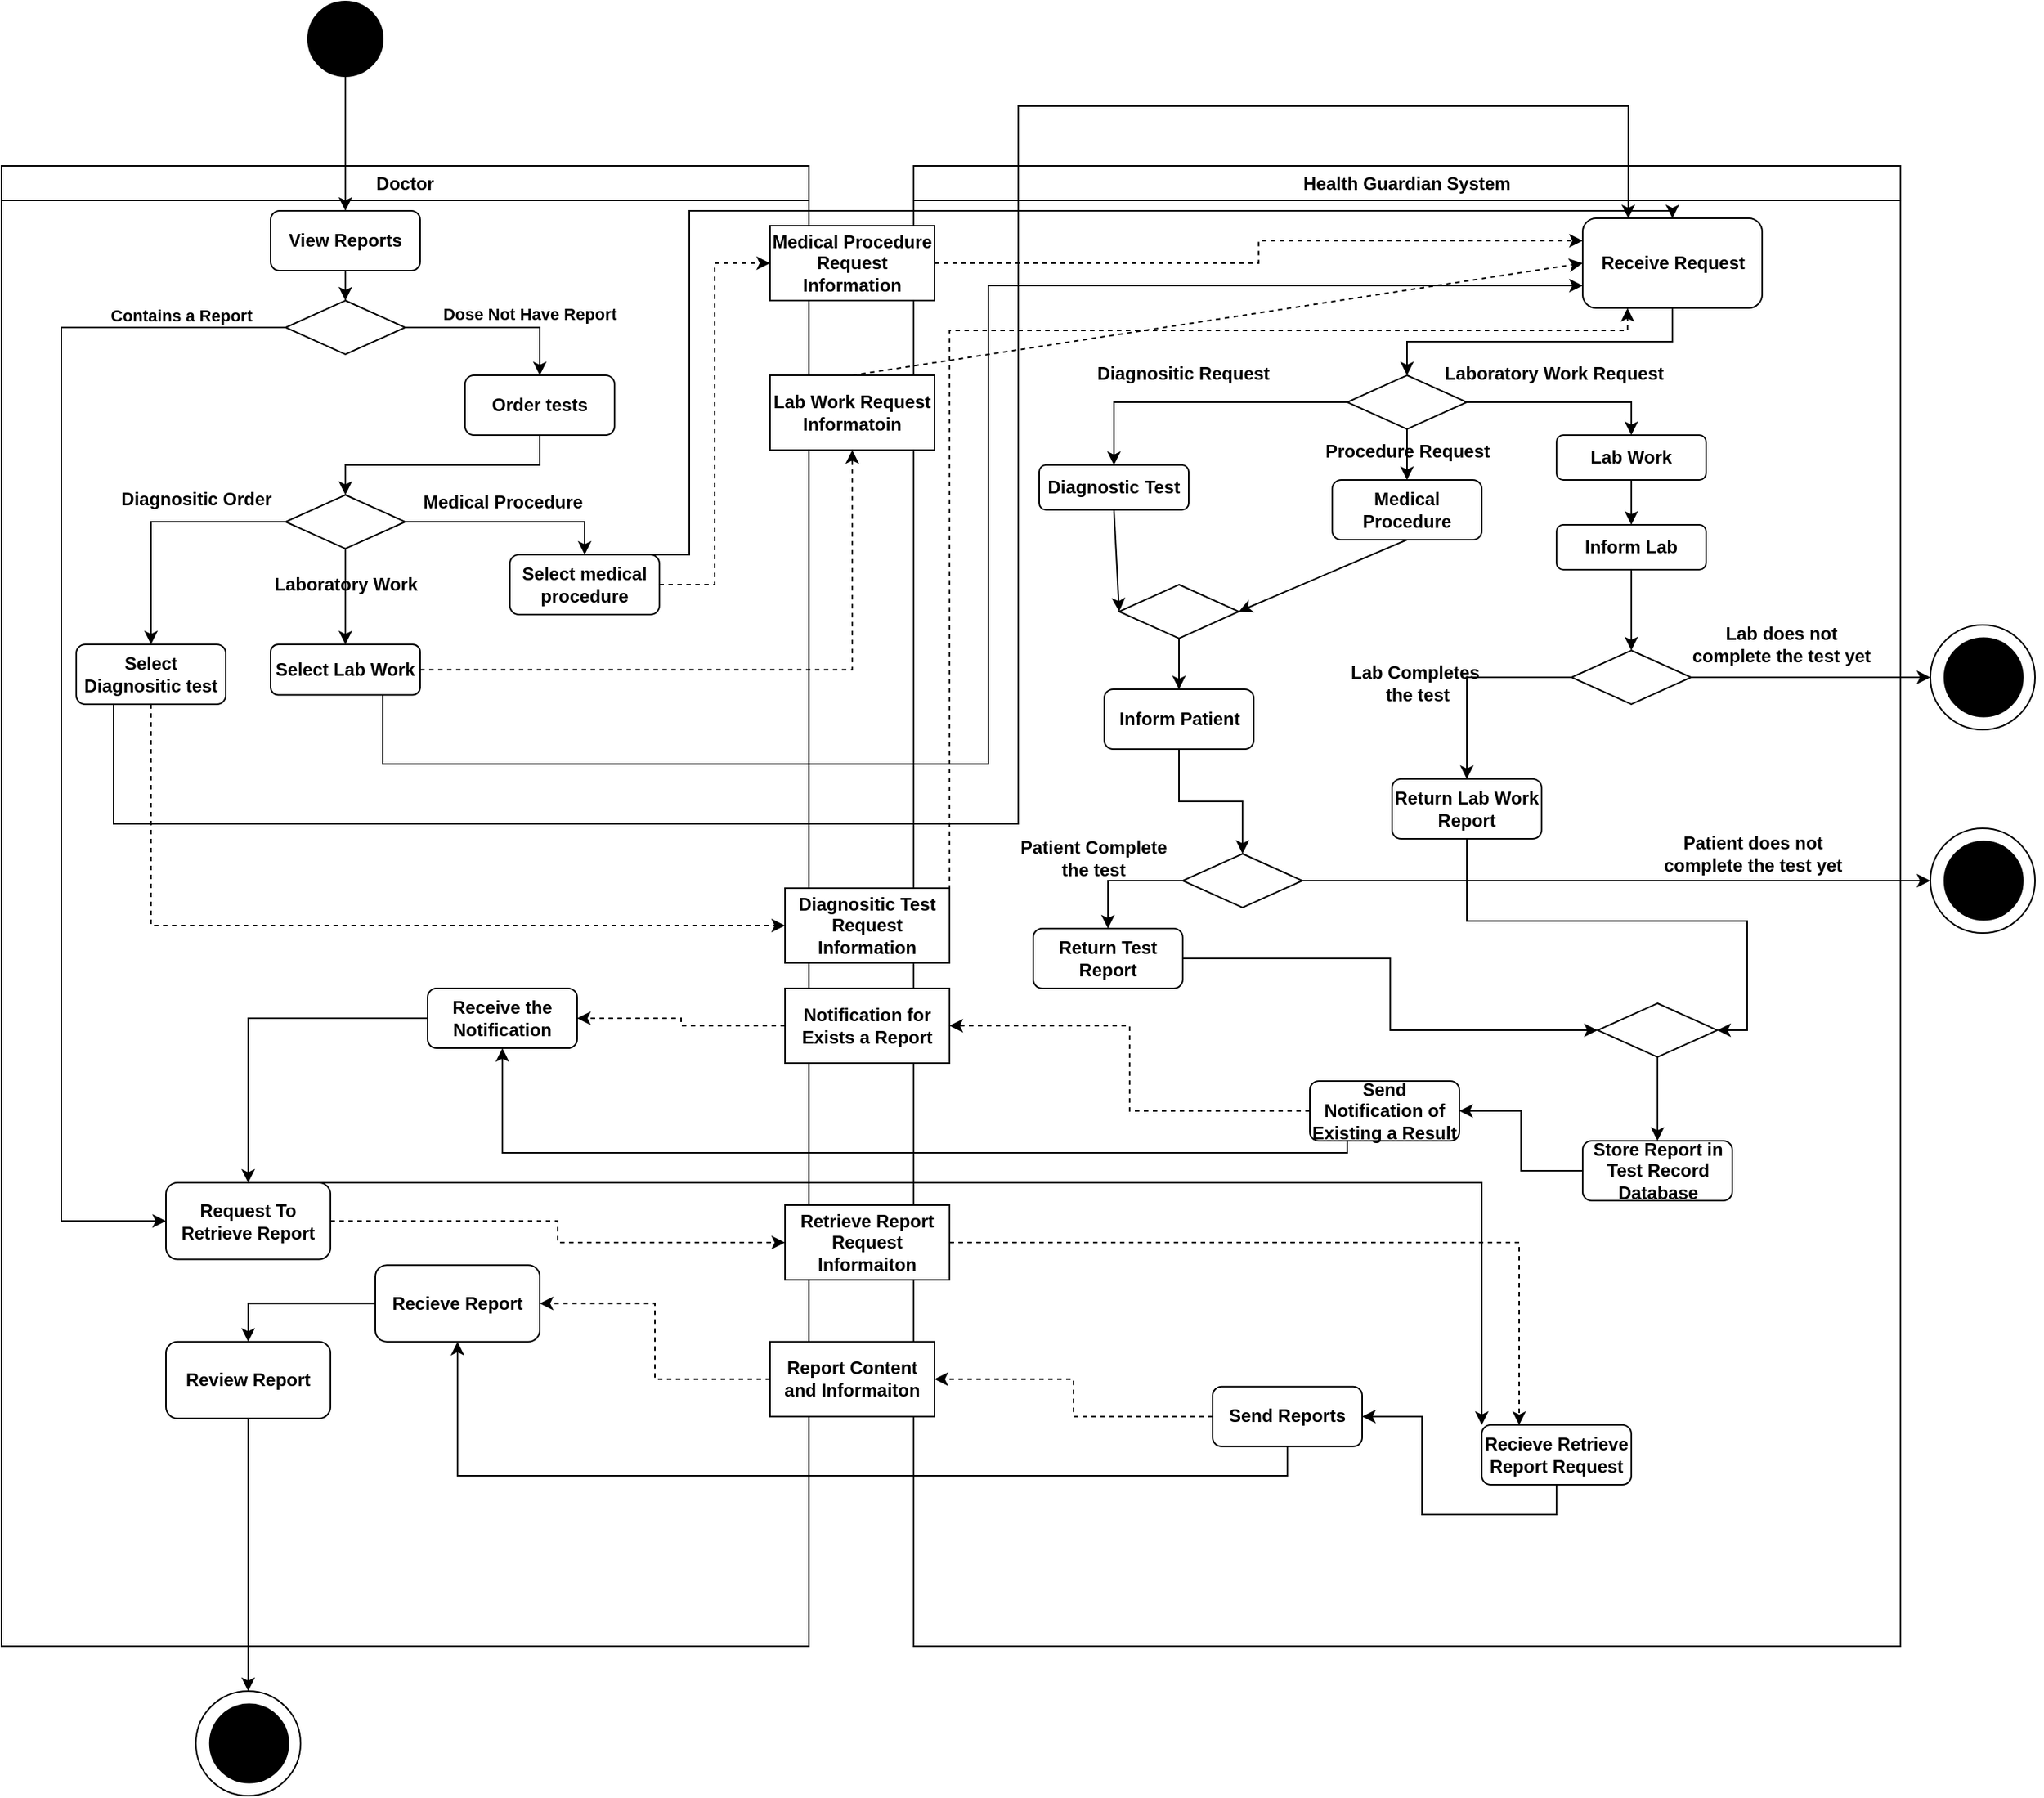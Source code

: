 <mxfile version="22.1.11" type="device">
  <diagram name="Page-1" id="EHCwA-EueUszO5mIGciY">
    <mxGraphModel dx="2199" dy="1791" grid="1" gridSize="10" guides="1" tooltips="1" connect="1" arrows="1" fold="1" page="1" pageScale="1" pageWidth="827" pageHeight="1169" math="0" shadow="0">
      <root>
        <mxCell id="0" />
        <mxCell id="1" parent="0" />
        <mxCell id="qLB6TrJn8_BzYu4vn8R6-1" value="Doctor" style="swimlane;whiteSpace=wrap;html=1;fontStyle=1" parent="1" vertex="1">
          <mxGeometry x="-280" y="-140" width="540" height="990" as="geometry" />
        </mxCell>
        <mxCell id="qLB6TrJn8_BzYu4vn8R6-2" value="" style="edgeStyle=orthogonalEdgeStyle;rounded=0;orthogonalLoop=1;jettySize=auto;html=1;" parent="qLB6TrJn8_BzYu4vn8R6-1" source="qLB6TrJn8_BzYu4vn8R6-3" target="qLB6TrJn8_BzYu4vn8R6-21" edge="1">
          <mxGeometry relative="1" as="geometry" />
        </mxCell>
        <mxCell id="qLB6TrJn8_BzYu4vn8R6-3" value="View Reports" style="rounded=1;whiteSpace=wrap;html=1;fontStyle=1" parent="qLB6TrJn8_BzYu4vn8R6-1" vertex="1">
          <mxGeometry x="180" y="30" width="100" height="40" as="geometry" />
        </mxCell>
        <mxCell id="qLB6TrJn8_BzYu4vn8R6-8" value="Select Diagnositic test" style="rounded=1;whiteSpace=wrap;html=1;fontStyle=1" parent="qLB6TrJn8_BzYu4vn8R6-1" vertex="1">
          <mxGeometry x="50" y="320" width="100" height="40" as="geometry" />
        </mxCell>
        <mxCell id="qLB6TrJn8_BzYu4vn8R6-9" value="Select medical procedure" style="rounded=1;whiteSpace=wrap;html=1;fontStyle=1" parent="qLB6TrJn8_BzYu4vn8R6-1" vertex="1">
          <mxGeometry x="340" y="260" width="100" height="40" as="geometry" />
        </mxCell>
        <mxCell id="qLB6TrJn8_BzYu4vn8R6-10" value="Select Lab Work" style="rounded=1;whiteSpace=wrap;html=1;fontStyle=1" parent="qLB6TrJn8_BzYu4vn8R6-1" vertex="1">
          <mxGeometry x="180" y="320" width="100" height="33.75" as="geometry" />
        </mxCell>
        <mxCell id="qLB6TrJn8_BzYu4vn8R6-17" value="Request To Retrieve Report" style="rounded=1;whiteSpace=wrap;html=1;fontStyle=1" parent="qLB6TrJn8_BzYu4vn8R6-1" vertex="1">
          <mxGeometry x="110" y="680" width="110" height="51.25" as="geometry" />
        </mxCell>
        <mxCell id="qLB6TrJn8_BzYu4vn8R6-18" style="edgeStyle=orthogonalEdgeStyle;rounded=0;orthogonalLoop=1;jettySize=auto;html=1;exitX=1;exitY=0.5;exitDx=0;exitDy=0;entryX=0.5;entryY=0;entryDx=0;entryDy=0;fontStyle=1" parent="qLB6TrJn8_BzYu4vn8R6-1" source="qLB6TrJn8_BzYu4vn8R6-21" target="qLB6TrJn8_BzYu4vn8R6-22" edge="1">
          <mxGeometry relative="1" as="geometry">
            <mxPoint x="370" y="160" as="targetPoint" />
          </mxGeometry>
        </mxCell>
        <mxCell id="qLB6TrJn8_BzYu4vn8R6-19" value="&lt;span&gt;Dose Not Have Report&lt;/span&gt;" style="edgeLabel;html=1;align=center;verticalAlign=middle;resizable=0;points=[];fontStyle=1" parent="qLB6TrJn8_BzYu4vn8R6-18" vertex="1" connectable="0">
          <mxGeometry x="-0.057" y="-4" relative="1" as="geometry">
            <mxPoint x="25" y="-13" as="offset" />
          </mxGeometry>
        </mxCell>
        <mxCell id="tI-_Wca9PLjdo4Ln227q-14" style="edgeStyle=orthogonalEdgeStyle;rounded=0;orthogonalLoop=1;jettySize=auto;html=1;exitX=0;exitY=0.5;exitDx=0;exitDy=0;entryX=0;entryY=0.5;entryDx=0;entryDy=0;" parent="qLB6TrJn8_BzYu4vn8R6-1" source="qLB6TrJn8_BzYu4vn8R6-21" target="qLB6TrJn8_BzYu4vn8R6-17" edge="1">
          <mxGeometry relative="1" as="geometry">
            <Array as="points">
              <mxPoint x="40" y="108" />
              <mxPoint x="40" y="706" />
            </Array>
          </mxGeometry>
        </mxCell>
        <mxCell id="qLB6TrJn8_BzYu4vn8R6-21" value="" style="rhombus;whiteSpace=wrap;html=1;fontStyle=1" parent="qLB6TrJn8_BzYu4vn8R6-1" vertex="1">
          <mxGeometry x="190" y="90" width="80" height="36" as="geometry" />
        </mxCell>
        <mxCell id="qLB6TrJn8_BzYu4vn8R6-22" value="Order tests" style="rounded=1;whiteSpace=wrap;html=1;fontStyle=1" parent="qLB6TrJn8_BzYu4vn8R6-1" vertex="1">
          <mxGeometry x="310" y="140" width="100" height="40" as="geometry" />
        </mxCell>
        <mxCell id="qLB6TrJn8_BzYu4vn8R6-23" style="edgeStyle=orthogonalEdgeStyle;rounded=0;orthogonalLoop=1;jettySize=auto;html=1;exitX=0.5;exitY=1;exitDx=0;exitDy=0;fontStyle=1;entryX=0.5;entryY=0;entryDx=0;entryDy=0;" parent="qLB6TrJn8_BzYu4vn8R6-1" source="qLB6TrJn8_BzYu4vn8R6-22" target="mbWkO5gayRIkfXyZXx5O-2" edge="1">
          <mxGeometry relative="1" as="geometry">
            <mxPoint x="230" y="306" as="targetPoint" />
          </mxGeometry>
        </mxCell>
        <mxCell id="tI-_Wca9PLjdo4Ln227q-11" value="Review Report" style="rounded=1;whiteSpace=wrap;html=1;fontStyle=1" parent="qLB6TrJn8_BzYu4vn8R6-1" vertex="1">
          <mxGeometry x="110" y="786.37" width="110" height="51.25" as="geometry" />
        </mxCell>
        <mxCell id="mbWkO5gayRIkfXyZXx5O-3" style="edgeStyle=orthogonalEdgeStyle;rounded=0;orthogonalLoop=1;jettySize=auto;html=1;exitX=1;exitY=0.5;exitDx=0;exitDy=0;entryX=0.5;entryY=0;entryDx=0;entryDy=0;" parent="qLB6TrJn8_BzYu4vn8R6-1" source="mbWkO5gayRIkfXyZXx5O-2" target="qLB6TrJn8_BzYu4vn8R6-9" edge="1">
          <mxGeometry relative="1" as="geometry" />
        </mxCell>
        <mxCell id="mbWkO5gayRIkfXyZXx5O-6" style="edgeStyle=orthogonalEdgeStyle;rounded=0;orthogonalLoop=1;jettySize=auto;html=1;exitX=0;exitY=0.5;exitDx=0;exitDy=0;entryX=0.5;entryY=0;entryDx=0;entryDy=0;" parent="qLB6TrJn8_BzYu4vn8R6-1" source="mbWkO5gayRIkfXyZXx5O-2" target="qLB6TrJn8_BzYu4vn8R6-8" edge="1">
          <mxGeometry relative="1" as="geometry" />
        </mxCell>
        <mxCell id="mbWkO5gayRIkfXyZXx5O-9" style="edgeStyle=orthogonalEdgeStyle;rounded=0;orthogonalLoop=1;jettySize=auto;html=1;exitX=0.5;exitY=1;exitDx=0;exitDy=0;entryX=0.5;entryY=0;entryDx=0;entryDy=0;" parent="qLB6TrJn8_BzYu4vn8R6-1" source="mbWkO5gayRIkfXyZXx5O-2" target="qLB6TrJn8_BzYu4vn8R6-10" edge="1">
          <mxGeometry relative="1" as="geometry" />
        </mxCell>
        <mxCell id="mbWkO5gayRIkfXyZXx5O-2" value="" style="rhombus;whiteSpace=wrap;html=1;fontStyle=1" parent="qLB6TrJn8_BzYu4vn8R6-1" vertex="1">
          <mxGeometry x="190" y="220" width="80" height="36" as="geometry" />
        </mxCell>
        <mxCell id="mbWkO5gayRIkfXyZXx5O-5" value="Contains a Report" style="edgeLabel;html=1;align=center;verticalAlign=middle;resizable=0;points=[];fontStyle=1" parent="qLB6TrJn8_BzYu4vn8R6-1" vertex="1" connectable="0">
          <mxGeometry x="120.004" y="100" as="geometry" />
        </mxCell>
        <mxCell id="mbWkO5gayRIkfXyZXx5O-10" value="&lt;b&gt;Medical Procedure&lt;/b&gt;" style="text;html=1;align=center;verticalAlign=middle;resizable=0;points=[];autosize=1;strokeColor=none;fillColor=none;" parent="qLB6TrJn8_BzYu4vn8R6-1" vertex="1">
          <mxGeometry x="270" y="210" width="130" height="30" as="geometry" />
        </mxCell>
        <mxCell id="mbWkO5gayRIkfXyZXx5O-11" value="&lt;b&gt;Laboratory Work&lt;/b&gt;" style="text;html=1;align=center;verticalAlign=middle;resizable=0;points=[];autosize=1;strokeColor=none;fillColor=none;" parent="qLB6TrJn8_BzYu4vn8R6-1" vertex="1">
          <mxGeometry x="170" y="265" width="120" height="30" as="geometry" />
        </mxCell>
        <mxCell id="mbWkO5gayRIkfXyZXx5O-12" value="&lt;b&gt;Diagnositic Order&lt;/b&gt;" style="text;html=1;align=center;verticalAlign=middle;resizable=0;points=[];autosize=1;strokeColor=none;fillColor=none;" parent="qLB6TrJn8_BzYu4vn8R6-1" vertex="1">
          <mxGeometry x="70" y="208" width="120" height="30" as="geometry" />
        </mxCell>
        <mxCell id="mbWkO5gayRIkfXyZXx5O-43" style="edgeStyle=orthogonalEdgeStyle;rounded=0;orthogonalLoop=1;jettySize=auto;html=1;exitX=0;exitY=0.5;exitDx=0;exitDy=0;entryX=0.5;entryY=0;entryDx=0;entryDy=0;" parent="qLB6TrJn8_BzYu4vn8R6-1" source="mbWkO5gayRIkfXyZXx5O-42" target="tI-_Wca9PLjdo4Ln227q-11" edge="1">
          <mxGeometry relative="1" as="geometry" />
        </mxCell>
        <mxCell id="mbWkO5gayRIkfXyZXx5O-42" value="Recieve Report" style="rounded=1;whiteSpace=wrap;html=1;fontStyle=1" parent="qLB6TrJn8_BzYu4vn8R6-1" vertex="1">
          <mxGeometry x="250" y="735.12" width="110" height="51.25" as="geometry" />
        </mxCell>
        <mxCell id="hDPZ_8NJhUTKaHjRPU7a-5" style="edgeStyle=orthogonalEdgeStyle;rounded=0;orthogonalLoop=1;jettySize=auto;html=1;exitX=0;exitY=0.5;exitDx=0;exitDy=0;entryX=0.5;entryY=0;entryDx=0;entryDy=0;" edge="1" parent="qLB6TrJn8_BzYu4vn8R6-1" source="hDPZ_8NJhUTKaHjRPU7a-3" target="qLB6TrJn8_BzYu4vn8R6-17">
          <mxGeometry relative="1" as="geometry" />
        </mxCell>
        <mxCell id="hDPZ_8NJhUTKaHjRPU7a-3" value="Receive the Notification" style="rounded=1;whiteSpace=wrap;html=1;fontStyle=1" vertex="1" parent="qLB6TrJn8_BzYu4vn8R6-1">
          <mxGeometry x="285" y="550" width="100" height="40" as="geometry" />
        </mxCell>
        <mxCell id="qLB6TrJn8_BzYu4vn8R6-27" value="Health Guardian System" style="swimlane;whiteSpace=wrap;html=1;fontStyle=1" parent="1" vertex="1">
          <mxGeometry x="330" y="-140" width="660" height="990" as="geometry">
            <mxRectangle x="330" y="-140" width="180" height="30" as="alternateBounds" />
          </mxGeometry>
        </mxCell>
        <mxCell id="qLB6TrJn8_BzYu4vn8R6-28" style="edgeStyle=orthogonalEdgeStyle;rounded=0;orthogonalLoop=1;jettySize=auto;html=1;exitX=0.5;exitY=1;exitDx=0;exitDy=0;entryX=0.5;entryY=0;entryDx=0;entryDy=0;" parent="qLB6TrJn8_BzYu4vn8R6-27" source="qLB6TrJn8_BzYu4vn8R6-29" target="mbWkO5gayRIkfXyZXx5O-30" edge="1">
          <mxGeometry relative="1" as="geometry">
            <mxPoint x="240.33" y="164.175" as="targetPoint" />
          </mxGeometry>
        </mxCell>
        <mxCell id="qLB6TrJn8_BzYu4vn8R6-29" value="Receive Request" style="rounded=1;whiteSpace=wrap;html=1;fontStyle=1" parent="qLB6TrJn8_BzYu4vn8R6-27" vertex="1">
          <mxGeometry x="447.5" y="35" width="120" height="60" as="geometry" />
        </mxCell>
        <mxCell id="qLB6TrJn8_BzYu4vn8R6-31" value="Diagnostic Test" style="rounded=1;whiteSpace=wrap;html=1;fontStyle=1" parent="qLB6TrJn8_BzYu4vn8R6-27" vertex="1">
          <mxGeometry x="84" y="200" width="100" height="30" as="geometry" />
        </mxCell>
        <mxCell id="qLB6TrJn8_BzYu4vn8R6-32" value="Medical Procedure" style="rounded=1;whiteSpace=wrap;html=1;fontStyle=1" parent="qLB6TrJn8_BzYu4vn8R6-27" vertex="1">
          <mxGeometry x="280" y="210" width="100" height="40" as="geometry" />
        </mxCell>
        <mxCell id="qLB6TrJn8_BzYu4vn8R6-33" value="" style="edgeStyle=orthogonalEdgeStyle;rounded=0;orthogonalLoop=1;jettySize=auto;html=1;" parent="qLB6TrJn8_BzYu4vn8R6-27" source="qLB6TrJn8_BzYu4vn8R6-34" target="qLB6TrJn8_BzYu4vn8R6-56" edge="1">
          <mxGeometry relative="1" as="geometry" />
        </mxCell>
        <mxCell id="qLB6TrJn8_BzYu4vn8R6-34" value="Lab Work" style="rounded=1;whiteSpace=wrap;html=1;fontStyle=1" parent="qLB6TrJn8_BzYu4vn8R6-27" vertex="1">
          <mxGeometry x="430" y="180" width="100" height="30" as="geometry" />
        </mxCell>
        <mxCell id="qLB6TrJn8_BzYu4vn8R6-39" value="" style="endArrow=classic;html=1;rounded=0;exitX=0.5;exitY=1;exitDx=0;exitDy=0;entryX=0;entryY=0.5;entryDx=0;entryDy=0;" parent="qLB6TrJn8_BzYu4vn8R6-27" source="qLB6TrJn8_BzYu4vn8R6-31" target="mbWkO5gayRIkfXyZXx5O-35" edge="1">
          <mxGeometry width="50" height="50" relative="1" as="geometry">
            <mxPoint x="257" y="177" as="sourcePoint" />
            <mxPoint x="130" y="280" as="targetPoint" />
          </mxGeometry>
        </mxCell>
        <mxCell id="qLB6TrJn8_BzYu4vn8R6-40" value="" style="endArrow=classic;html=1;rounded=0;exitX=0.5;exitY=1;exitDx=0;exitDy=0;entryX=1;entryY=0.5;entryDx=0;entryDy=0;" parent="qLB6TrJn8_BzYu4vn8R6-27" source="qLB6TrJn8_BzYu4vn8R6-32" target="mbWkO5gayRIkfXyZXx5O-35" edge="1">
          <mxGeometry width="50" height="50" relative="1" as="geometry">
            <mxPoint x="270" y="300" as="sourcePoint" />
            <mxPoint x="270" y="290" as="targetPoint" />
          </mxGeometry>
        </mxCell>
        <mxCell id="qLB6TrJn8_BzYu4vn8R6-41" value="" style="edgeStyle=orthogonalEdgeStyle;rounded=0;orthogonalLoop=1;jettySize=auto;html=1;" parent="qLB6TrJn8_BzYu4vn8R6-27" source="qLB6TrJn8_BzYu4vn8R6-42" target="qLB6TrJn8_BzYu4vn8R6-45" edge="1">
          <mxGeometry relative="1" as="geometry" />
        </mxCell>
        <mxCell id="qLB6TrJn8_BzYu4vn8R6-42" value="Inform Patient" style="rounded=1;whiteSpace=wrap;html=1;fontStyle=1" parent="qLB6TrJn8_BzYu4vn8R6-27" vertex="1">
          <mxGeometry x="127.5" y="350" width="100" height="40" as="geometry" />
        </mxCell>
        <mxCell id="qLB6TrJn8_BzYu4vn8R6-44" style="edgeStyle=orthogonalEdgeStyle;rounded=0;orthogonalLoop=1;jettySize=auto;html=1;exitX=0;exitY=0.5;exitDx=0;exitDy=0;entryX=0.5;entryY=0;entryDx=0;entryDy=0;" parent="qLB6TrJn8_BzYu4vn8R6-27" source="qLB6TrJn8_BzYu4vn8R6-45" target="qLB6TrJn8_BzYu4vn8R6-53" edge="1">
          <mxGeometry relative="1" as="geometry">
            <mxPoint x="120" y="530" as="targetPoint" />
          </mxGeometry>
        </mxCell>
        <mxCell id="qLB6TrJn8_BzYu4vn8R6-45" value="" style="rhombus;whiteSpace=wrap;html=1;fontStyle=1" parent="qLB6TrJn8_BzYu4vn8R6-27" vertex="1">
          <mxGeometry x="180" y="460" width="80" height="36" as="geometry" />
        </mxCell>
        <mxCell id="qLB6TrJn8_BzYu4vn8R6-46" style="edgeStyle=orthogonalEdgeStyle;rounded=0;orthogonalLoop=1;jettySize=auto;html=1;exitX=0;exitY=0.5;exitDx=0;exitDy=0;entryX=0.5;entryY=0;entryDx=0;entryDy=0;" parent="qLB6TrJn8_BzYu4vn8R6-27" source="qLB6TrJn8_BzYu4vn8R6-47" target="qLB6TrJn8_BzYu4vn8R6-49" edge="1">
          <mxGeometry relative="1" as="geometry" />
        </mxCell>
        <mxCell id="qLB6TrJn8_BzYu4vn8R6-47" value="" style="rhombus;whiteSpace=wrap;html=1;fontStyle=1" parent="qLB6TrJn8_BzYu4vn8R6-27" vertex="1">
          <mxGeometry x="440" y="324" width="80" height="36" as="geometry" />
        </mxCell>
        <mxCell id="qLB6TrJn8_BzYu4vn8R6-48" style="edgeStyle=orthogonalEdgeStyle;rounded=0;orthogonalLoop=1;jettySize=auto;html=1;exitX=0.5;exitY=1;exitDx=0;exitDy=0;entryX=1;entryY=0.5;entryDx=0;entryDy=0;" parent="qLB6TrJn8_BzYu4vn8R6-27" source="qLB6TrJn8_BzYu4vn8R6-49" target="mbWkO5gayRIkfXyZXx5O-37" edge="1">
          <mxGeometry relative="1" as="geometry">
            <mxPoint x="520" y="530" as="targetPoint" />
          </mxGeometry>
        </mxCell>
        <mxCell id="qLB6TrJn8_BzYu4vn8R6-49" value="Return Lab Work Report" style="rounded=1;whiteSpace=wrap;html=1;fontStyle=1" parent="qLB6TrJn8_BzYu4vn8R6-27" vertex="1">
          <mxGeometry x="320" y="410" width="100" height="40" as="geometry" />
        </mxCell>
        <mxCell id="qLB6TrJn8_BzYu4vn8R6-50" value="&lt;b&gt;Lab Completes&lt;br&gt;&amp;nbsp;the test&lt;/b&gt;" style="text;html=1;align=center;verticalAlign=middle;resizable=0;points=[];autosize=1;strokeColor=none;fillColor=none;" parent="qLB6TrJn8_BzYu4vn8R6-27" vertex="1">
          <mxGeometry x="280" y="326" width="110" height="40" as="geometry" />
        </mxCell>
        <mxCell id="qLB6TrJn8_BzYu4vn8R6-51" value="&lt;b&gt;Lab does not &lt;br&gt;complete the test yet&lt;/b&gt;" style="text;html=1;align=center;verticalAlign=middle;resizable=0;points=[];autosize=1;strokeColor=none;fillColor=none;" parent="qLB6TrJn8_BzYu4vn8R6-27" vertex="1">
          <mxGeometry x="510" y="300" width="140" height="40" as="geometry" />
        </mxCell>
        <mxCell id="mbWkO5gayRIkfXyZXx5O-38" style="edgeStyle=orthogonalEdgeStyle;rounded=0;orthogonalLoop=1;jettySize=auto;html=1;exitX=1;exitY=0.5;exitDx=0;exitDy=0;entryX=0;entryY=0.5;entryDx=0;entryDy=0;" parent="qLB6TrJn8_BzYu4vn8R6-27" source="qLB6TrJn8_BzYu4vn8R6-53" target="mbWkO5gayRIkfXyZXx5O-37" edge="1">
          <mxGeometry relative="1" as="geometry" />
        </mxCell>
        <mxCell id="qLB6TrJn8_BzYu4vn8R6-53" value="Return Test Report" style="rounded=1;whiteSpace=wrap;html=1;fontStyle=1" parent="qLB6TrJn8_BzYu4vn8R6-27" vertex="1">
          <mxGeometry x="80" y="510" width="100" height="40" as="geometry" />
        </mxCell>
        <mxCell id="qLB6TrJn8_BzYu4vn8R6-55" value="" style="edgeStyle=orthogonalEdgeStyle;rounded=0;orthogonalLoop=1;jettySize=auto;html=1;entryX=0.5;entryY=0;entryDx=0;entryDy=0;" parent="qLB6TrJn8_BzYu4vn8R6-27" source="qLB6TrJn8_BzYu4vn8R6-56" target="qLB6TrJn8_BzYu4vn8R6-47" edge="1">
          <mxGeometry relative="1" as="geometry" />
        </mxCell>
        <mxCell id="qLB6TrJn8_BzYu4vn8R6-56" value="Inform Lab" style="rounded=1;whiteSpace=wrap;html=1;fontStyle=1" parent="qLB6TrJn8_BzYu4vn8R6-27" vertex="1">
          <mxGeometry x="430" y="240" width="100" height="30" as="geometry" />
        </mxCell>
        <mxCell id="qLB6TrJn8_BzYu4vn8R6-57" value="Send Reports" style="rounded=1;whiteSpace=wrap;html=1;fontStyle=1" parent="qLB6TrJn8_BzYu4vn8R6-27" vertex="1">
          <mxGeometry x="200" y="816.37" width="100" height="40" as="geometry" />
        </mxCell>
        <mxCell id="tI-_Wca9PLjdo4Ln227q-3" value="" style="endArrow=classic;html=1;rounded=0;exitX=0.5;exitY=1;exitDx=0;exitDy=0;entryX=0.5;entryY=0;entryDx=0;entryDy=0;" parent="qLB6TrJn8_BzYu4vn8R6-27" source="mbWkO5gayRIkfXyZXx5O-37" target="tI-_Wca9PLjdo4Ln227q-5" edge="1">
          <mxGeometry width="50" height="50" relative="1" as="geometry">
            <mxPoint x="497.08" y="610.0" as="sourcePoint" />
            <mxPoint x="390" y="796.72" as="targetPoint" />
          </mxGeometry>
        </mxCell>
        <mxCell id="tI-_Wca9PLjdo4Ln227q-21" value="" style="edgeStyle=orthogonalEdgeStyle;rounded=0;orthogonalLoop=1;jettySize=auto;html=1;entryX=1;entryY=0.5;entryDx=0;entryDy=0;" parent="qLB6TrJn8_BzYu4vn8R6-27" source="tI-_Wca9PLjdo4Ln227q-5" target="hDPZ_8NJhUTKaHjRPU7a-7" edge="1">
          <mxGeometry relative="1" as="geometry">
            <mxPoint x="497.5" y="722" as="targetPoint" />
          </mxGeometry>
        </mxCell>
        <mxCell id="tI-_Wca9PLjdo4Ln227q-5" value="Store Report in Test Record Database" style="rounded=1;whiteSpace=wrap;html=1;fontStyle=1" parent="qLB6TrJn8_BzYu4vn8R6-27" vertex="1">
          <mxGeometry x="447.5" y="652" width="100" height="40" as="geometry" />
        </mxCell>
        <mxCell id="tI-_Wca9PLjdo4Ln227q-33" style="edgeStyle=orthogonalEdgeStyle;rounded=0;orthogonalLoop=1;jettySize=auto;html=1;exitX=0.5;exitY=1;exitDx=0;exitDy=0;entryX=1;entryY=0.5;entryDx=0;entryDy=0;" parent="qLB6TrJn8_BzYu4vn8R6-27" source="tI-_Wca9PLjdo4Ln227q-29" target="qLB6TrJn8_BzYu4vn8R6-57" edge="1">
          <mxGeometry relative="1" as="geometry" />
        </mxCell>
        <mxCell id="tI-_Wca9PLjdo4Ln227q-29" value="Recieve Retrieve Report Request" style="rounded=1;whiteSpace=wrap;html=1;fontStyle=1" parent="qLB6TrJn8_BzYu4vn8R6-27" vertex="1">
          <mxGeometry x="380" y="842.0" width="100" height="40" as="geometry" />
        </mxCell>
        <mxCell id="mbWkO5gayRIkfXyZXx5O-31" style="edgeStyle=orthogonalEdgeStyle;rounded=0;orthogonalLoop=1;jettySize=auto;html=1;exitX=1;exitY=0.5;exitDx=0;exitDy=0;entryX=0.5;entryY=0;entryDx=0;entryDy=0;" parent="qLB6TrJn8_BzYu4vn8R6-27" source="mbWkO5gayRIkfXyZXx5O-30" target="qLB6TrJn8_BzYu4vn8R6-34" edge="1">
          <mxGeometry relative="1" as="geometry" />
        </mxCell>
        <mxCell id="mbWkO5gayRIkfXyZXx5O-32" style="edgeStyle=orthogonalEdgeStyle;rounded=0;orthogonalLoop=1;jettySize=auto;html=1;exitX=0;exitY=0.5;exitDx=0;exitDy=0;entryX=0.5;entryY=0;entryDx=0;entryDy=0;" parent="qLB6TrJn8_BzYu4vn8R6-27" source="mbWkO5gayRIkfXyZXx5O-30" target="qLB6TrJn8_BzYu4vn8R6-31" edge="1">
          <mxGeometry relative="1" as="geometry" />
        </mxCell>
        <mxCell id="mbWkO5gayRIkfXyZXx5O-34" value="" style="edgeStyle=orthogonalEdgeStyle;rounded=0;orthogonalLoop=1;jettySize=auto;html=1;" parent="qLB6TrJn8_BzYu4vn8R6-27" source="mbWkO5gayRIkfXyZXx5O-30" target="qLB6TrJn8_BzYu4vn8R6-32" edge="1">
          <mxGeometry relative="1" as="geometry" />
        </mxCell>
        <mxCell id="mbWkO5gayRIkfXyZXx5O-30" value="" style="rhombus;whiteSpace=wrap;html=1;fontStyle=1" parent="qLB6TrJn8_BzYu4vn8R6-27" vertex="1">
          <mxGeometry x="290" y="140" width="80" height="36" as="geometry" />
        </mxCell>
        <mxCell id="mbWkO5gayRIkfXyZXx5O-36" value="" style="edgeStyle=orthogonalEdgeStyle;rounded=0;orthogonalLoop=1;jettySize=auto;html=1;" parent="qLB6TrJn8_BzYu4vn8R6-27" source="mbWkO5gayRIkfXyZXx5O-35" target="qLB6TrJn8_BzYu4vn8R6-42" edge="1">
          <mxGeometry relative="1" as="geometry" />
        </mxCell>
        <mxCell id="mbWkO5gayRIkfXyZXx5O-35" value="" style="rhombus;whiteSpace=wrap;html=1;fontStyle=1" parent="qLB6TrJn8_BzYu4vn8R6-27" vertex="1">
          <mxGeometry x="137.5" y="280" width="80" height="36" as="geometry" />
        </mxCell>
        <mxCell id="mbWkO5gayRIkfXyZXx5O-37" value="" style="rhombus;whiteSpace=wrap;html=1;fontStyle=1" parent="qLB6TrJn8_BzYu4vn8R6-27" vertex="1">
          <mxGeometry x="457.5" y="560" width="80" height="36" as="geometry" />
        </mxCell>
        <mxCell id="mbWkO5gayRIkfXyZXx5O-39" value="&lt;b&gt;Laboratory Work Request&lt;/b&gt;" style="text;html=1;align=center;verticalAlign=middle;resizable=0;points=[];autosize=1;strokeColor=none;fillColor=none;" parent="qLB6TrJn8_BzYu4vn8R6-27" vertex="1">
          <mxGeometry x="342.5" y="124" width="170" height="30" as="geometry" />
        </mxCell>
        <mxCell id="mbWkO5gayRIkfXyZXx5O-40" value="&lt;b&gt;Procedure Request&lt;/b&gt;" style="text;html=1;align=center;verticalAlign=middle;resizable=0;points=[];autosize=1;strokeColor=none;fillColor=none;" parent="qLB6TrJn8_BzYu4vn8R6-27" vertex="1">
          <mxGeometry x="265" y="176" width="130" height="30" as="geometry" />
        </mxCell>
        <mxCell id="mbWkO5gayRIkfXyZXx5O-41" value="&lt;b&gt;Diagnositic Request&lt;/b&gt;" style="text;html=1;align=center;verticalAlign=middle;resizable=0;points=[];autosize=1;strokeColor=none;fillColor=none;" parent="qLB6TrJn8_BzYu4vn8R6-27" vertex="1">
          <mxGeometry x="110" y="124" width="140" height="30" as="geometry" />
        </mxCell>
        <mxCell id="hDPZ_8NJhUTKaHjRPU7a-7" value="Send Notification of Existing a Result" style="rounded=1;whiteSpace=wrap;html=1;fontStyle=1" vertex="1" parent="qLB6TrJn8_BzYu4vn8R6-27">
          <mxGeometry x="265" y="612" width="100" height="40" as="geometry" />
        </mxCell>
        <mxCell id="qLB6TrJn8_BzYu4vn8R6-61" value="" style="group;fontStyle=1" parent="1" vertex="1" connectable="0">
          <mxGeometry x="-150" y="880" width="75" height="70" as="geometry" />
        </mxCell>
        <mxCell id="qLB6TrJn8_BzYu4vn8R6-62" value="" style="ellipse;whiteSpace=wrap;html=1;aspect=fixed;fontStyle=1" parent="qLB6TrJn8_BzYu4vn8R6-61" vertex="1">
          <mxGeometry width="70" height="70" as="geometry" />
        </mxCell>
        <mxCell id="qLB6TrJn8_BzYu4vn8R6-63" value="" style="ellipse;whiteSpace=wrap;html=1;aspect=fixed;fillColor=#000000;fontStyle=1" parent="qLB6TrJn8_BzYu4vn8R6-61" vertex="1">
          <mxGeometry x="9.375" y="8.75" width="52.5" height="52.5" as="geometry" />
        </mxCell>
        <mxCell id="qLB6TrJn8_BzYu4vn8R6-64" value="" style="ellipse;whiteSpace=wrap;html=1;aspect=fixed;fillColor=#000000;" parent="1" vertex="1">
          <mxGeometry x="-75" y="-250" width="50" height="50" as="geometry" />
        </mxCell>
        <mxCell id="qLB6TrJn8_BzYu4vn8R6-65" value="" style="endArrow=classic;html=1;rounded=0;exitX=0.5;exitY=1;exitDx=0;exitDy=0;entryX=0.5;entryY=0;entryDx=0;entryDy=0;fontStyle=1" parent="1" source="qLB6TrJn8_BzYu4vn8R6-64" target="qLB6TrJn8_BzYu4vn8R6-3" edge="1">
          <mxGeometry width="50" height="50" relative="1" as="geometry">
            <mxPoint x="-38" y="370" as="sourcePoint" />
            <mxPoint x="-88" y="160" as="targetPoint" />
          </mxGeometry>
        </mxCell>
        <mxCell id="qLB6TrJn8_BzYu4vn8R6-69" style="edgeStyle=orthogonalEdgeStyle;rounded=0;orthogonalLoop=1;jettySize=auto;html=1;exitX=1;exitY=0.5;exitDx=0;exitDy=0;entryX=0;entryY=0.5;entryDx=0;entryDy=0;" parent="1" source="qLB6TrJn8_BzYu4vn8R6-47" target="qLB6TrJn8_BzYu4vn8R6-71" edge="1">
          <mxGeometry relative="1" as="geometry">
            <mxPoint x="1050" y="140" as="targetPoint" />
          </mxGeometry>
        </mxCell>
        <mxCell id="qLB6TrJn8_BzYu4vn8R6-70" value="" style="group;fontStyle=1" parent="1" vertex="1" connectable="0">
          <mxGeometry x="1010" y="167" width="75" height="70" as="geometry" />
        </mxCell>
        <mxCell id="qLB6TrJn8_BzYu4vn8R6-71" value="" style="ellipse;whiteSpace=wrap;html=1;aspect=fixed;fontStyle=1" parent="qLB6TrJn8_BzYu4vn8R6-70" vertex="1">
          <mxGeometry width="70" height="70" as="geometry" />
        </mxCell>
        <mxCell id="qLB6TrJn8_BzYu4vn8R6-72" value="" style="ellipse;whiteSpace=wrap;html=1;aspect=fixed;fillColor=#000000;fontStyle=1" parent="qLB6TrJn8_BzYu4vn8R6-70" vertex="1">
          <mxGeometry x="9.375" y="8.75" width="52.5" height="52.5" as="geometry" />
        </mxCell>
        <mxCell id="qLB6TrJn8_BzYu4vn8R6-73" value="&lt;b&gt;Patient Complete &lt;br&gt;the test&lt;/b&gt;" style="text;html=1;align=center;verticalAlign=middle;resizable=0;points=[];autosize=1;strokeColor=none;fillColor=none;" parent="1" vertex="1">
          <mxGeometry x="390" y="303" width="120" height="40" as="geometry" />
        </mxCell>
        <mxCell id="qLB6TrJn8_BzYu4vn8R6-74" value="" style="group;fontStyle=1" parent="1" vertex="1" connectable="0">
          <mxGeometry x="1010" y="303" width="75" height="70" as="geometry" />
        </mxCell>
        <mxCell id="qLB6TrJn8_BzYu4vn8R6-75" value="" style="ellipse;whiteSpace=wrap;html=1;aspect=fixed;fontStyle=1" parent="qLB6TrJn8_BzYu4vn8R6-74" vertex="1">
          <mxGeometry width="70" height="70" as="geometry" />
        </mxCell>
        <mxCell id="qLB6TrJn8_BzYu4vn8R6-76" value="" style="ellipse;whiteSpace=wrap;html=1;aspect=fixed;fillColor=#000000;fontStyle=1" parent="qLB6TrJn8_BzYu4vn8R6-74" vertex="1">
          <mxGeometry x="9.375" y="8.75" width="52.5" height="52.5" as="geometry" />
        </mxCell>
        <mxCell id="qLB6TrJn8_BzYu4vn8R6-77" style="edgeStyle=orthogonalEdgeStyle;rounded=0;orthogonalLoop=1;jettySize=auto;html=1;exitX=1;exitY=0.5;exitDx=0;exitDy=0;entryX=0;entryY=0.5;entryDx=0;entryDy=0;" parent="1" source="qLB6TrJn8_BzYu4vn8R6-45" target="qLB6TrJn8_BzYu4vn8R6-75" edge="1">
          <mxGeometry relative="1" as="geometry">
            <mxPoint x="1040" y="338" as="targetPoint" />
          </mxGeometry>
        </mxCell>
        <mxCell id="qLB6TrJn8_BzYu4vn8R6-78" value="&lt;b style=&quot;font-size: 12px;&quot;&gt;Patient does not &lt;br&gt;complete the test yet&lt;/b&gt;" style="edgeLabel;html=1;align=center;verticalAlign=middle;resizable=0;points=[];" parent="qLB6TrJn8_BzYu4vn8R6-77" vertex="1" connectable="0">
          <mxGeometry x="-0.487" y="-3" relative="1" as="geometry">
            <mxPoint x="193" y="-21" as="offset" />
          </mxGeometry>
        </mxCell>
        <mxCell id="qLB6TrJn8_BzYu4vn8R6-79" style="edgeStyle=orthogonalEdgeStyle;rounded=0;orthogonalLoop=1;jettySize=auto;html=1;exitX=0;exitY=0.5;exitDx=0;exitDy=0;dashed=1;entryX=1;entryY=0.5;entryDx=0;entryDy=0;" parent="1" source="qLB6TrJn8_BzYu4vn8R6-80" target="mbWkO5gayRIkfXyZXx5O-42" edge="1">
          <mxGeometry relative="1" as="geometry">
            <mxPoint x="100" y="610" as="targetPoint" />
          </mxGeometry>
        </mxCell>
        <mxCell id="qLB6TrJn8_BzYu4vn8R6-80" value="Report Content and Informaiton" style="rounded=0;whiteSpace=wrap;html=1;fontStyle=1" parent="1" vertex="1">
          <mxGeometry x="234" y="646.37" width="110" height="50" as="geometry" />
        </mxCell>
        <mxCell id="qLB6TrJn8_BzYu4vn8R6-81" style="edgeStyle=orthogonalEdgeStyle;rounded=0;orthogonalLoop=1;jettySize=auto;html=1;exitX=0;exitY=0.5;exitDx=0;exitDy=0;entryX=1;entryY=0.5;entryDx=0;entryDy=0;dashed=1;" parent="1" source="qLB6TrJn8_BzYu4vn8R6-57" target="qLB6TrJn8_BzYu4vn8R6-80" edge="1">
          <mxGeometry relative="1" as="geometry" />
        </mxCell>
        <mxCell id="qLB6TrJn8_BzYu4vn8R6-82" style="edgeStyle=orthogonalEdgeStyle;rounded=0;orthogonalLoop=1;jettySize=auto;html=1;exitX=0.5;exitY=1;exitDx=0;exitDy=0;entryX=0.5;entryY=1;entryDx=0;entryDy=0;" parent="1" source="qLB6TrJn8_BzYu4vn8R6-57" target="mbWkO5gayRIkfXyZXx5O-42" edge="1">
          <mxGeometry relative="1" as="geometry">
            <mxPoint x="60" y="680" as="targetPoint" />
            <Array as="points">
              <mxPoint x="580" y="736" />
              <mxPoint x="25" y="736" />
            </Array>
          </mxGeometry>
        </mxCell>
        <mxCell id="tI-_Wca9PLjdo4Ln227q-16" style="edgeStyle=orthogonalEdgeStyle;rounded=0;orthogonalLoop=1;jettySize=auto;html=1;exitX=0.5;exitY=1;exitDx=0;exitDy=0;entryX=0.5;entryY=0;entryDx=0;entryDy=0;" parent="1" source="tI-_Wca9PLjdo4Ln227q-11" target="qLB6TrJn8_BzYu4vn8R6-62" edge="1">
          <mxGeometry relative="1" as="geometry" />
        </mxCell>
        <mxCell id="tI-_Wca9PLjdo4Ln227q-17" style="edgeStyle=orthogonalEdgeStyle;rounded=0;orthogonalLoop=1;jettySize=auto;html=1;exitX=1;exitY=0.5;exitDx=0;exitDy=0;dashed=1;entryX=0;entryY=0.5;entryDx=0;entryDy=0;" parent="1" source="qLB6TrJn8_BzYu4vn8R6-17" target="tI-_Wca9PLjdo4Ln227q-18" edge="1">
          <mxGeometry relative="1" as="geometry">
            <mxPoint x="220" y="517.947" as="targetPoint" />
          </mxGeometry>
        </mxCell>
        <mxCell id="tI-_Wca9PLjdo4Ln227q-28" style="edgeStyle=orthogonalEdgeStyle;rounded=0;orthogonalLoop=1;jettySize=auto;html=1;exitX=1;exitY=0.5;exitDx=0;exitDy=0;entryX=0.25;entryY=0;entryDx=0;entryDy=0;dashed=1;" parent="1" source="tI-_Wca9PLjdo4Ln227q-18" target="tI-_Wca9PLjdo4Ln227q-29" edge="1">
          <mxGeometry relative="1" as="geometry">
            <mxPoint x="720" y="672" as="targetPoint" />
          </mxGeometry>
        </mxCell>
        <mxCell id="tI-_Wca9PLjdo4Ln227q-18" value="Retrieve Report Request Informaiton" style="rounded=0;whiteSpace=wrap;html=1;fontStyle=1" parent="1" vertex="1">
          <mxGeometry x="244" y="555" width="110" height="50" as="geometry" />
        </mxCell>
        <mxCell id="UXSKUlsN-t5uCTeaCbZ4-2" style="edgeStyle=orthogonalEdgeStyle;rounded=0;orthogonalLoop=1;jettySize=auto;html=1;exitX=0.75;exitY=0;exitDx=0;exitDy=0;entryX=0;entryY=0;entryDx=0;entryDy=0;" parent="1" source="qLB6TrJn8_BzYu4vn8R6-17" target="tI-_Wca9PLjdo4Ln227q-29" edge="1">
          <mxGeometry relative="1" as="geometry">
            <Array as="points">
              <mxPoint x="710" y="540" />
            </Array>
          </mxGeometry>
        </mxCell>
        <mxCell id="mbWkO5gayRIkfXyZXx5O-18" style="edgeStyle=orthogonalEdgeStyle;rounded=0;orthogonalLoop=1;jettySize=auto;html=1;exitX=1;exitY=0.5;exitDx=0;exitDy=0;entryX=0;entryY=0.25;entryDx=0;entryDy=0;dashed=1;" parent="1" source="mbWkO5gayRIkfXyZXx5O-13" target="qLB6TrJn8_BzYu4vn8R6-29" edge="1">
          <mxGeometry relative="1" as="geometry" />
        </mxCell>
        <mxCell id="mbWkO5gayRIkfXyZXx5O-13" value="Medical Procedure Request Information" style="rounded=0;whiteSpace=wrap;html=1;fontStyle=1" parent="1" vertex="1">
          <mxGeometry x="234" y="-100" width="110" height="50" as="geometry" />
        </mxCell>
        <mxCell id="mbWkO5gayRIkfXyZXx5O-14" style="edgeStyle=orthogonalEdgeStyle;rounded=0;orthogonalLoop=1;jettySize=auto;html=1;exitX=1;exitY=0.5;exitDx=0;exitDy=0;entryX=0;entryY=0.5;entryDx=0;entryDy=0;dashed=1;" parent="1" source="qLB6TrJn8_BzYu4vn8R6-9" target="mbWkO5gayRIkfXyZXx5O-13" edge="1">
          <mxGeometry relative="1" as="geometry" />
        </mxCell>
        <mxCell id="mbWkO5gayRIkfXyZXx5O-17" style="edgeStyle=orthogonalEdgeStyle;rounded=0;orthogonalLoop=1;jettySize=auto;html=1;exitX=0.75;exitY=0;exitDx=0;exitDy=0;entryX=0.5;entryY=0;entryDx=0;entryDy=0;" parent="1" source="qLB6TrJn8_BzYu4vn8R6-9" target="qLB6TrJn8_BzYu4vn8R6-29" edge="1">
          <mxGeometry relative="1" as="geometry">
            <Array as="points">
              <mxPoint x="180" y="120" />
              <mxPoint x="180" y="-110" />
              <mxPoint x="838" y="-110" />
            </Array>
          </mxGeometry>
        </mxCell>
        <mxCell id="mbWkO5gayRIkfXyZXx5O-20" value="Lab Work Request Informatoin" style="rounded=0;whiteSpace=wrap;html=1;fontStyle=1" parent="1" vertex="1">
          <mxGeometry x="234" width="110" height="50" as="geometry" />
        </mxCell>
        <mxCell id="mbWkO5gayRIkfXyZXx5O-21" style="edgeStyle=orthogonalEdgeStyle;rounded=0;orthogonalLoop=1;jettySize=auto;html=1;exitX=1;exitY=0.5;exitDx=0;exitDy=0;entryX=0.5;entryY=1;entryDx=0;entryDy=0;dashed=1;" parent="1" source="qLB6TrJn8_BzYu4vn8R6-10" target="mbWkO5gayRIkfXyZXx5O-20" edge="1">
          <mxGeometry relative="1" as="geometry" />
        </mxCell>
        <mxCell id="mbWkO5gayRIkfXyZXx5O-23" value="" style="endArrow=classic;html=1;rounded=0;entryX=0;entryY=0.5;entryDx=0;entryDy=0;exitX=0.5;exitY=0;exitDx=0;exitDy=0;dashed=1;" parent="1" source="mbWkO5gayRIkfXyZXx5O-20" target="qLB6TrJn8_BzYu4vn8R6-29" edge="1">
          <mxGeometry width="50" height="50" relative="1" as="geometry">
            <mxPoint x="289" y="-10" as="sourcePoint" />
            <mxPoint x="370" y="60" as="targetPoint" />
          </mxGeometry>
        </mxCell>
        <mxCell id="mbWkO5gayRIkfXyZXx5O-25" style="edgeStyle=orthogonalEdgeStyle;rounded=0;orthogonalLoop=1;jettySize=auto;html=1;exitX=0.75;exitY=1;exitDx=0;exitDy=0;entryX=0;entryY=0.75;entryDx=0;entryDy=0;" parent="1" source="qLB6TrJn8_BzYu4vn8R6-10" target="qLB6TrJn8_BzYu4vn8R6-29" edge="1">
          <mxGeometry relative="1" as="geometry">
            <Array as="points">
              <mxPoint x="-25" y="260" />
              <mxPoint x="380" y="260" />
              <mxPoint x="380" y="-60" />
            </Array>
          </mxGeometry>
        </mxCell>
        <mxCell id="mbWkO5gayRIkfXyZXx5O-28" style="edgeStyle=orthogonalEdgeStyle;rounded=0;orthogonalLoop=1;jettySize=auto;html=1;exitX=1;exitY=0.5;exitDx=0;exitDy=0;entryX=0.25;entryY=1;entryDx=0;entryDy=0;dashed=1;" parent="1" source="mbWkO5gayRIkfXyZXx5O-26" target="qLB6TrJn8_BzYu4vn8R6-29" edge="1">
          <mxGeometry relative="1" as="geometry">
            <Array as="points">
              <mxPoint x="354" y="-30" />
              <mxPoint x="808" y="-30" />
            </Array>
          </mxGeometry>
        </mxCell>
        <mxCell id="mbWkO5gayRIkfXyZXx5O-26" value="Diagnositic Test Request Information" style="rounded=0;whiteSpace=wrap;html=1;fontStyle=1" parent="1" vertex="1">
          <mxGeometry x="244" y="343" width="110" height="50" as="geometry" />
        </mxCell>
        <mxCell id="mbWkO5gayRIkfXyZXx5O-27" style="edgeStyle=orthogonalEdgeStyle;rounded=0;orthogonalLoop=1;jettySize=auto;html=1;exitX=0.5;exitY=1;exitDx=0;exitDy=0;entryX=0;entryY=0.5;entryDx=0;entryDy=0;dashed=1;" parent="1" source="qLB6TrJn8_BzYu4vn8R6-8" target="mbWkO5gayRIkfXyZXx5O-26" edge="1">
          <mxGeometry relative="1" as="geometry" />
        </mxCell>
        <mxCell id="mbWkO5gayRIkfXyZXx5O-29" style="edgeStyle=orthogonalEdgeStyle;rounded=0;orthogonalLoop=1;jettySize=auto;html=1;exitX=0.25;exitY=1;exitDx=0;exitDy=0;entryX=0.25;entryY=0;entryDx=0;entryDy=0;" parent="1" source="qLB6TrJn8_BzYu4vn8R6-8" target="qLB6TrJn8_BzYu4vn8R6-29" edge="1">
          <mxGeometry relative="1" as="geometry">
            <Array as="points">
              <mxPoint x="-205" y="300" />
              <mxPoint x="400" y="300" />
              <mxPoint x="400" y="-180" />
              <mxPoint x="808" y="-180" />
              <mxPoint x="808" y="-105" />
            </Array>
          </mxGeometry>
        </mxCell>
        <mxCell id="hDPZ_8NJhUTKaHjRPU7a-4" style="edgeStyle=orthogonalEdgeStyle;rounded=0;orthogonalLoop=1;jettySize=auto;html=1;exitX=0;exitY=0.5;exitDx=0;exitDy=0;entryX=1;entryY=0.5;entryDx=0;entryDy=0;dashed=1;" edge="1" parent="1" source="hDPZ_8NJhUTKaHjRPU7a-2" target="hDPZ_8NJhUTKaHjRPU7a-3">
          <mxGeometry relative="1" as="geometry" />
        </mxCell>
        <mxCell id="hDPZ_8NJhUTKaHjRPU7a-2" value="Notification for Exists a Report" style="rounded=0;whiteSpace=wrap;html=1;fontStyle=1" vertex="1" parent="1">
          <mxGeometry x="244" y="410" width="110" height="50" as="geometry" />
        </mxCell>
        <mxCell id="hDPZ_8NJhUTKaHjRPU7a-8" style="edgeStyle=orthogonalEdgeStyle;rounded=0;orthogonalLoop=1;jettySize=auto;html=1;exitX=0;exitY=0.5;exitDx=0;exitDy=0;entryX=1;entryY=0.5;entryDx=0;entryDy=0;dashed=1;" edge="1" parent="1" source="hDPZ_8NJhUTKaHjRPU7a-7" target="hDPZ_8NJhUTKaHjRPU7a-2">
          <mxGeometry relative="1" as="geometry" />
        </mxCell>
        <mxCell id="hDPZ_8NJhUTKaHjRPU7a-9" style="edgeStyle=orthogonalEdgeStyle;rounded=0;orthogonalLoop=1;jettySize=auto;html=1;exitX=0.25;exitY=1;exitDx=0;exitDy=0;entryX=0.5;entryY=1;entryDx=0;entryDy=0;" edge="1" parent="1" source="hDPZ_8NJhUTKaHjRPU7a-7" target="hDPZ_8NJhUTKaHjRPU7a-3">
          <mxGeometry relative="1" as="geometry">
            <Array as="points">
              <mxPoint x="620" y="520" />
              <mxPoint x="55" y="520" />
            </Array>
          </mxGeometry>
        </mxCell>
      </root>
    </mxGraphModel>
  </diagram>
</mxfile>
